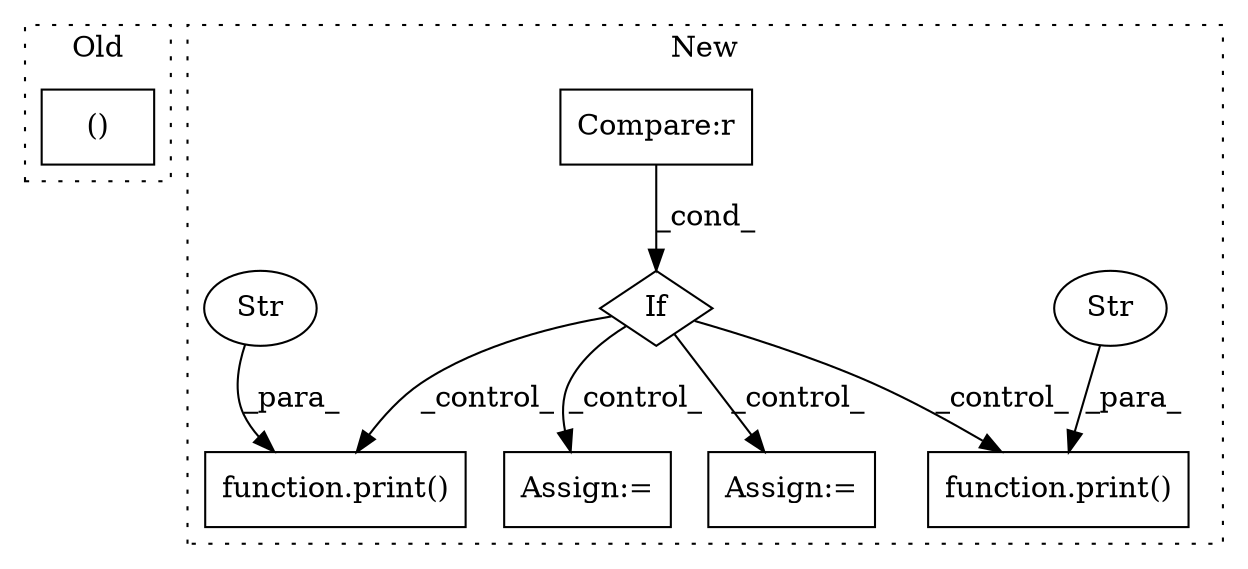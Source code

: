 digraph G {
subgraph cluster0 {
1 [label="()" a="54" s="964" l="6" shape="box"];
label = "Old";
style="dotted";
}
subgraph cluster1 {
2 [label="function.print()" a="75" s="1327,1356" l="6,1" shape="box"];
3 [label="Str" a="66" s="1333" l="16" shape="ellipse"];
4 [label="If" a="96" s="932" l="3" shape="diamond"];
5 [label="Assign:=" a="68" s="1221" l="4" shape="box"];
6 [label="Compare:r" a="40" s="935" l="12" shape="box"];
7 [label="Assign:=" a="68" s="1170" l="4" shape="box"];
8 [label="function.print()" a="75" s="1521,1578" l="6,1" shape="box"];
9 [label="Str" a="66" s="1527" l="51" shape="ellipse"];
label = "New";
style="dotted";
}
3 -> 2 [label="_para_"];
4 -> 2 [label="_control_"];
4 -> 7 [label="_control_"];
4 -> 8 [label="_control_"];
4 -> 5 [label="_control_"];
6 -> 4 [label="_cond_"];
9 -> 8 [label="_para_"];
}